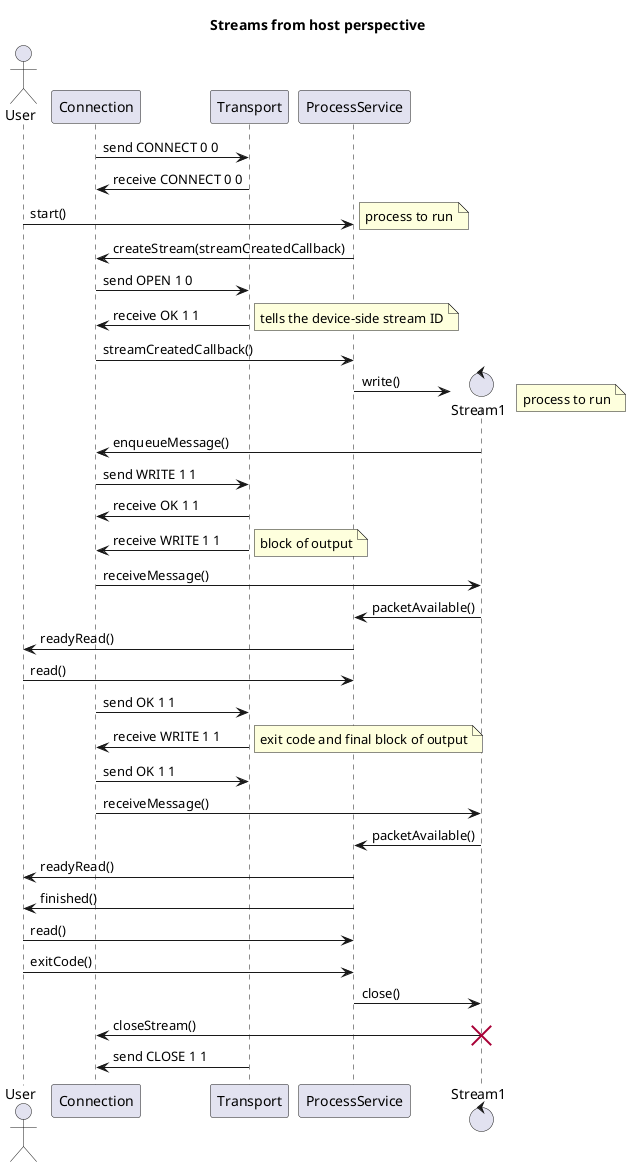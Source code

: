 @startuml

actor User

title Streams from host perspective

Connection -> Transport : send CONNECT 0 0
Connection <- Transport : receive CONNECT 0 0
User -> ProcessService : start()
note right: process to run
ProcessService -> Connection : createStream(streamCreatedCallback)
Connection -> Transport : send OPEN 1 0
Connection <- Transport : receive OK 1 1
note right: tells the device-side stream ID
ProcessService <- Connection : streamCreatedCallback()
create control Stream1
ProcessService -> Stream1 : write()
note right: process to run
Stream1 -> Connection : enqueueMessage()
Connection -> Transport : send WRITE 1 1
Connection <- Transport : receive OK 1 1
Connection <- Transport : receive WRITE 1 1
note right: block of output
Stream1 <- Connection : receiveMessage()
ProcessService <- Stream1 : packetAvailable()
User <- ProcessService : readyRead()
User -> ProcessService : read()
Connection -> Transport : send OK 1 1
Connection <- Transport : receive WRITE 1 1
note right: exit code and final block of output
Connection -> Transport : send OK 1 1
Stream1 <- Connection : receiveMessage()
ProcessService <- Stream1 : packetAvailable()
User <- ProcessService : readyRead()
User <- ProcessService : finished()
User -> ProcessService : read()
User -> ProcessService : exitCode()
ProcessService -> Stream1 : close()
Stream1 -> Connection : closeStream()
destroy Stream1
Connection <- Transport : send CLOSE 1 1

@enduml
